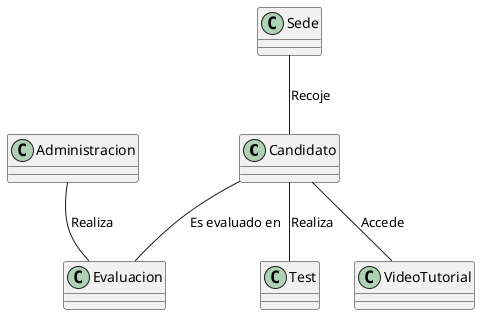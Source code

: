 @startuml
' Clase que representa al candidato que opta a la beca
class Candidato 

' Clase que representa el test que debe realizar el candidato
class Test 

' Clase que representa la evaluación del candidato por parte de la administración
class Evaluacion 

' Clase que representa los videos tutoriales a los que el candidato tiene acceso
class VideoTutorial 

' Clase que representa la administración encargada del proceso de selección
class Administracion 

' Clase que recoje a los candidatos
class Sede

' Relaciones entre las clases
Candidato -- Test           : Realiza
Candidato -- VideoTutorial   : Accede
Candidato -- Evaluacion      : Es evaluado en
Administracion -- Evaluacion : Realiza
Sede -- Candidato : Recoje
@enduml
